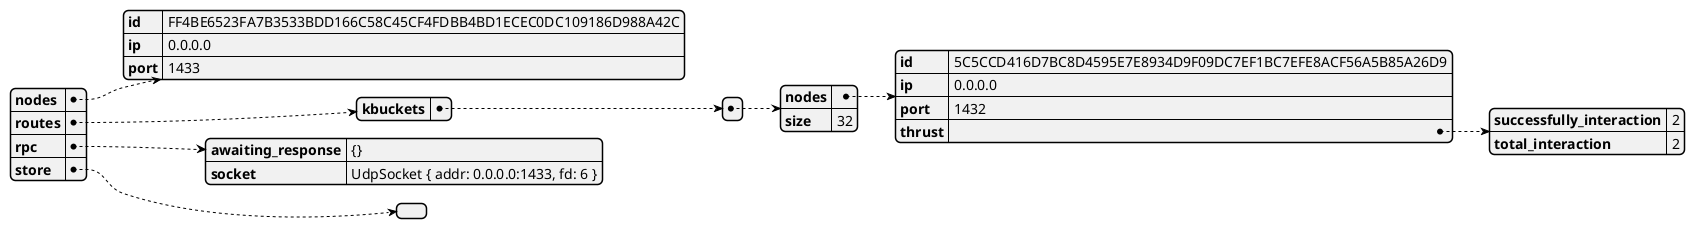 @startjson
{"nodes":{"id":"FF4BE6523FA7B3533BDD166C58C45CF4FDBB4BD1ECEC0DC109186D988A42C","ip":"0.0.0.0","port":1433},"routes":{"kbuckets":[{"nodes":{"id":"5C5CCD416D7BC8D4595E7E8934D9F09DC7EF1BC7EFE8ACF56A5B85A26D9","ip":"0.0.0.0","port":1432,"thrust":{"successfully_interaction":2,"total_interaction":2}},"size":32}]},"rpc":{"awaiting_response":"{}","socket":"UdpSocket { addr: 0.0.0.0:1433, fd: 6 }"},"store":[]}
@endjson